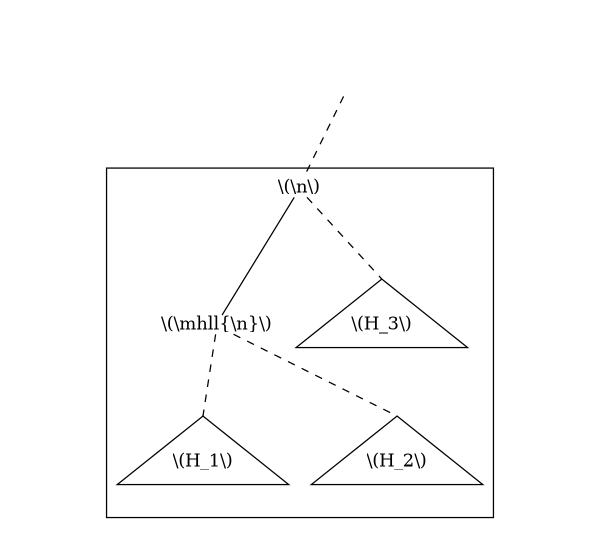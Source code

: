 graph {
	size="4,4"
    graph [splines=false]
    node [height=1 width=1]

	r [label="" shape=none]
	rl [label="" shape=none]

	r2 [label="" shape=none]
	r2r [label="" shape=none]

    r -- rl [style=invis]
    r -- 0 [style=invis]

    r2-- r2r [style=invis]
    r2-- 0 [style=dashed]

	subgraph cluster_1 {
        0 [label="\\(\\n\\)" shape=plain]
        1 [label="\\(\\mhll{\\n}\\)" shape=plain]

        g2 [label="\\(H_3\\)" shape=triangle]

        g0 [label="\\(H_1\\)" shape=triangle]
        g1 [label="\\(H_2\\)" shape=triangle]

        0 -- g2:n [style=dashed]
        0 -- 1
        1 -- g0:n [style=dashed splines=false]
        1 -- g1:n [style=dashed]
	}
}
